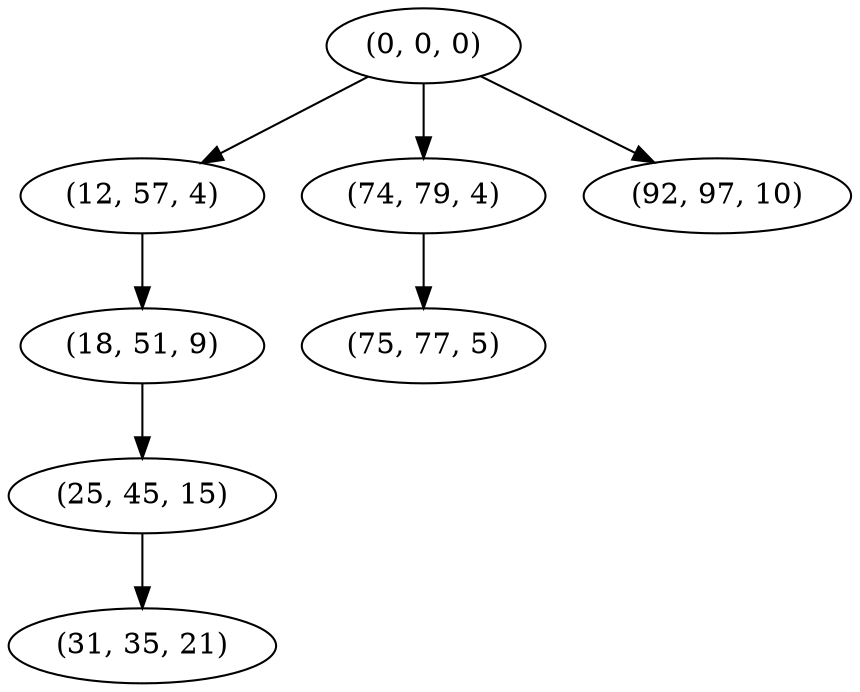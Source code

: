 digraph tree {
    "(0, 0, 0)";
    "(12, 57, 4)";
    "(18, 51, 9)";
    "(25, 45, 15)";
    "(31, 35, 21)";
    "(74, 79, 4)";
    "(75, 77, 5)";
    "(92, 97, 10)";
    "(0, 0, 0)" -> "(12, 57, 4)";
    "(0, 0, 0)" -> "(74, 79, 4)";
    "(0, 0, 0)" -> "(92, 97, 10)";
    "(12, 57, 4)" -> "(18, 51, 9)";
    "(18, 51, 9)" -> "(25, 45, 15)";
    "(25, 45, 15)" -> "(31, 35, 21)";
    "(74, 79, 4)" -> "(75, 77, 5)";
}
